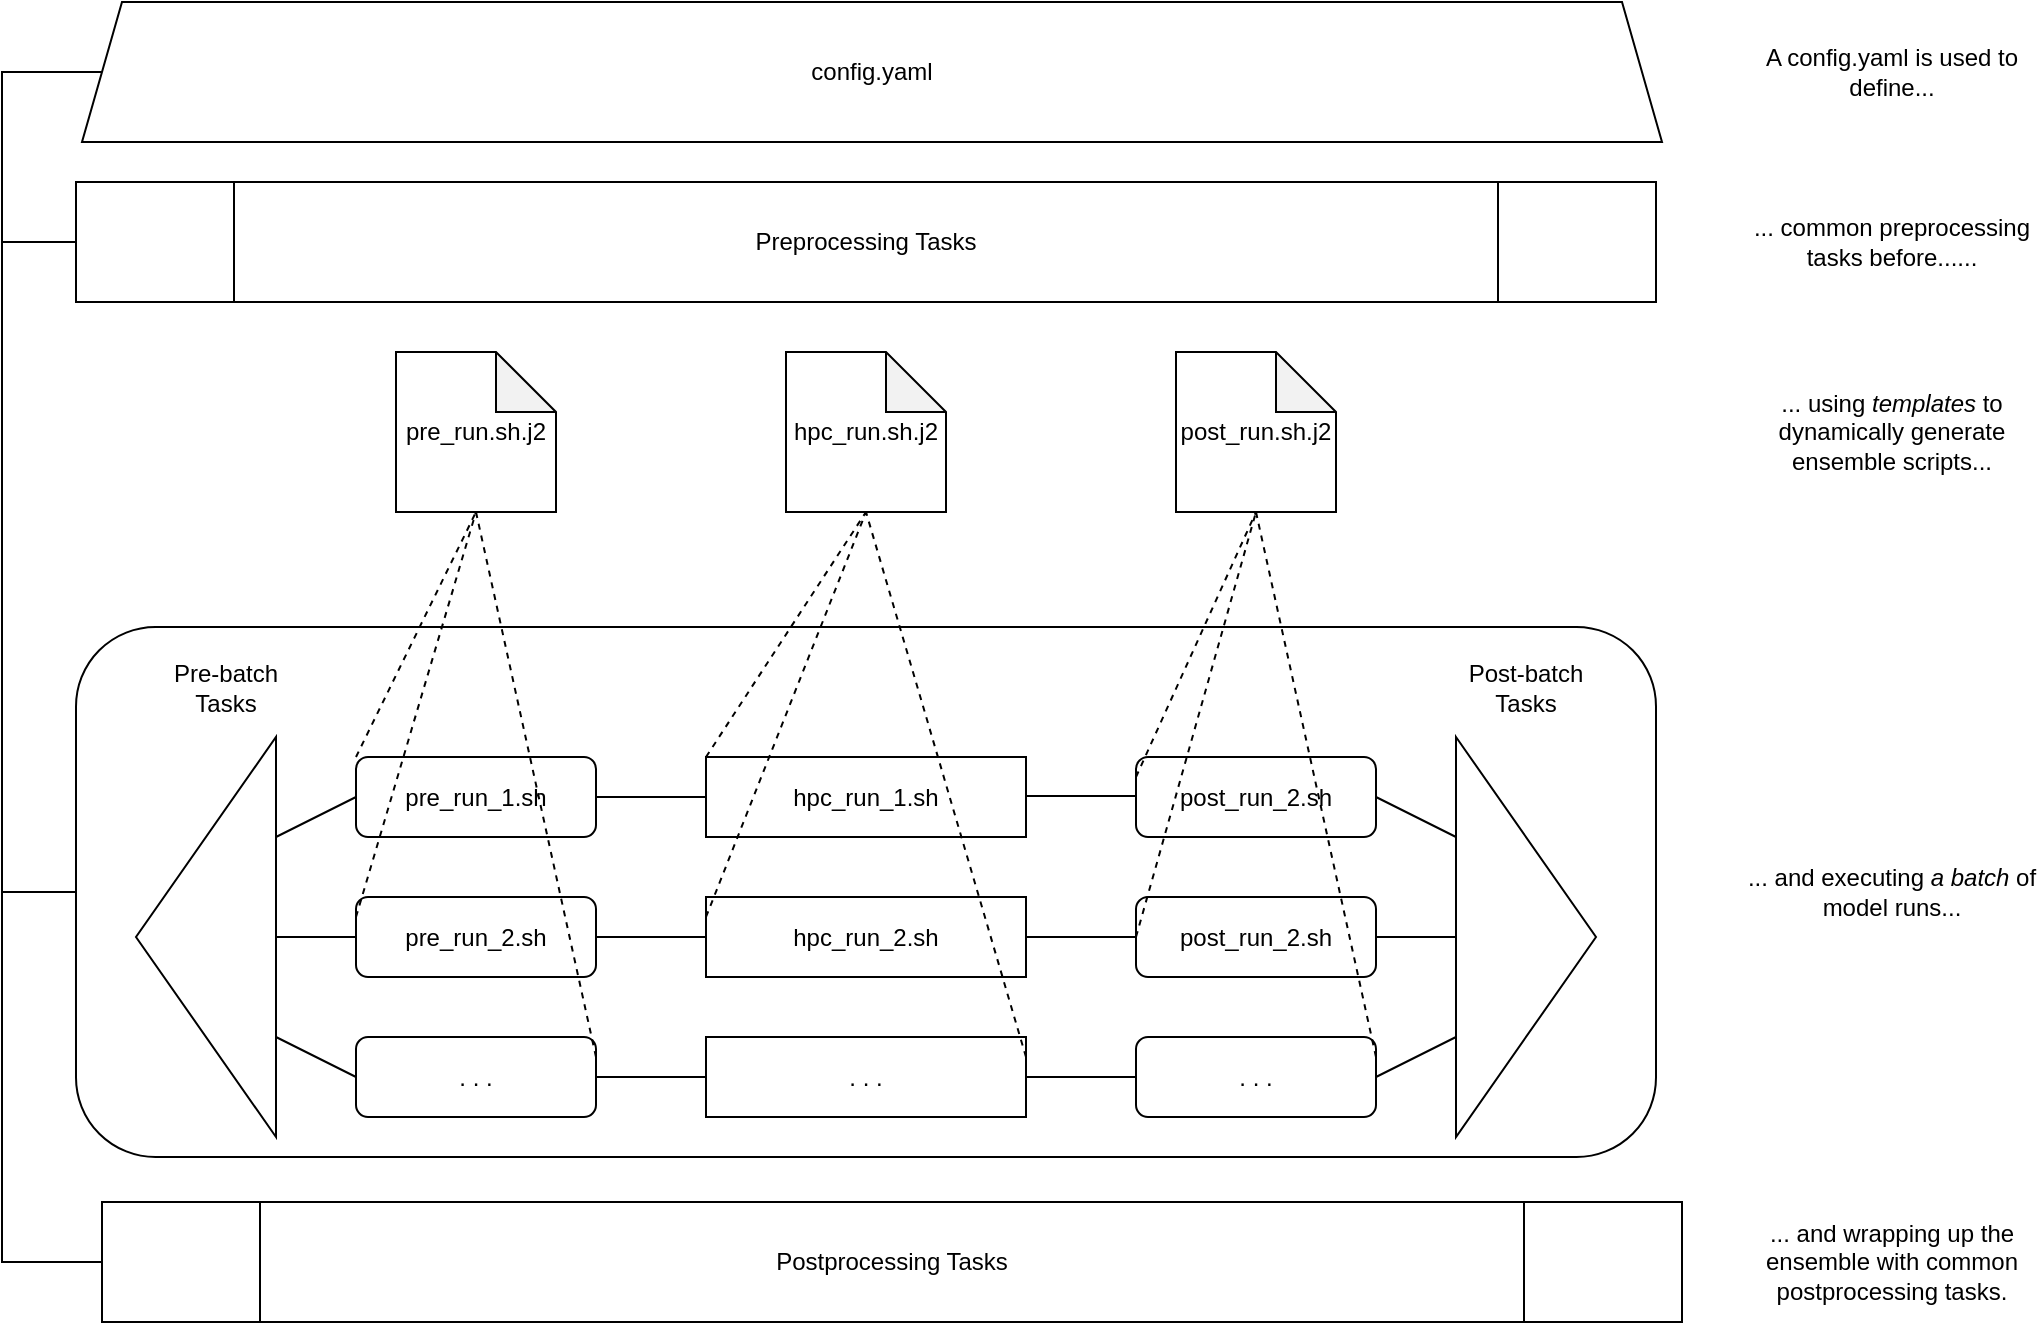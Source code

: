 <mxfile version="26.2.9">
  <diagram name="Page-1" id="6WaNfKOyfQCuohWohq6m">
    <mxGraphModel dx="1428" dy="791" grid="1" gridSize="10" guides="1" tooltips="1" connect="1" arrows="1" fold="1" page="1" pageScale="1" pageWidth="827" pageHeight="1169" math="0" shadow="0">
      <root>
        <mxCell id="0" />
        <mxCell id="1" parent="0" />
        <mxCell id="NFEpop8oXI-uqecMs4Ds-30" value="" style="rounded=1;whiteSpace=wrap;html=1;" parent="1" vertex="1">
          <mxGeometry x="37" y="392.5" width="790" height="265" as="geometry" />
        </mxCell>
        <mxCell id="NsgZoX1miYxkrL8MMz6k-35" value="" style="swimlane;html=1;startSize=20;fontStyle=0;collapsible=0;horizontal=0;swimlaneLine=0;fillColor=none;whiteSpace=wrap;" parent="1" vertex="1">
          <mxGeometry x="352" y="527.5" width="160" height="40" as="geometry" />
        </mxCell>
        <mxCell id="NsgZoX1miYxkrL8MMz6k-36" value="hpc_run_2.sh" style="text;html=1;align=center;verticalAlign=middle;whiteSpace=wrap;rounded=0;" parent="NsgZoX1miYxkrL8MMz6k-35" vertex="1">
          <mxGeometry x="35" y="5" width="90" height="30" as="geometry" />
        </mxCell>
        <mxCell id="NsgZoX1miYxkrL8MMz6k-37" value="" style="swimlane;html=1;startSize=20;fontStyle=0;collapsible=0;horizontal=0;swimlaneLine=0;fillColor=none;whiteSpace=wrap;" parent="1" vertex="1">
          <mxGeometry x="352" y="597.5" width="160" height="40" as="geometry" />
        </mxCell>
        <mxCell id="NsgZoX1miYxkrL8MMz6k-38" value=". . ." style="text;html=1;align=center;verticalAlign=middle;whiteSpace=wrap;rounded=0;" parent="NsgZoX1miYxkrL8MMz6k-37" vertex="1">
          <mxGeometry x="35" y="5" width="90" height="30" as="geometry" />
        </mxCell>
        <mxCell id="NsgZoX1miYxkrL8MMz6k-39" value="" style="swimlane;html=1;startSize=20;fontStyle=0;collapsible=0;horizontal=0;swimlaneLine=0;fillColor=none;whiteSpace=wrap;" parent="1" vertex="1">
          <mxGeometry x="352" y="457.5" width="160" height="40" as="geometry" />
        </mxCell>
        <mxCell id="NsgZoX1miYxkrL8MMz6k-40" value="hpc_run_1.sh" style="text;html=1;align=center;verticalAlign=middle;whiteSpace=wrap;rounded=0;" parent="NsgZoX1miYxkrL8MMz6k-39" vertex="1">
          <mxGeometry x="35" y="5" width="90" height="30" as="geometry" />
        </mxCell>
        <mxCell id="NsgZoX1miYxkrL8MMz6k-49" value="Pre-batch&lt;div&gt;Tasks&lt;/div&gt;" style="text;html=1;align=center;verticalAlign=middle;whiteSpace=wrap;rounded=0;" parent="1" vertex="1">
          <mxGeometry x="67" y="407.5" width="90" height="30" as="geometry" />
        </mxCell>
        <mxCell id="NFEpop8oXI-uqecMs4Ds-1" value="Post-batch Tasks" style="text;html=1;align=center;verticalAlign=middle;whiteSpace=wrap;rounded=0;" parent="1" vertex="1">
          <mxGeometry x="717" y="407.5" width="90" height="30" as="geometry" />
        </mxCell>
        <mxCell id="NFEpop8oXI-uqecMs4Ds-3" value="pre_run.sh.j2&lt;span style=&quot;color: rgba(0, 0, 0, 0); font-family: monospace; font-size: 0px; text-align: start; text-wrap-mode: nowrap;&quot;&gt;%3CmxGraphModel%3E%3Croot%3E%3CmxCell%20id%3D%220%22%2F%3E%3CmxCell%20id%3D%221%22%20parent%3D%220%22%2F%3E%3CmxCell%20id%3D%222%22%20value%3D%22Pre-batch%20Task%22%20style%3D%22text%3Bhtml%3D1%3Balign%3Dcenter%3BverticalAlign%3Dmiddle%3BwhiteSpace%3Dwrap%3Brounded%3D0%3B%22%20vertex%3D%221%22%20parent%3D%221%22%3E%3CmxGeometry%20x%3D%22-120%22%20y%3D%22370%22%20width%3D%2290%22%20height%3D%2230%22%20as%3D%22geometry%22%2F%3E%3C%2FmxCell%3E%3C%2Froot%3E%3C%2FmxGraphModel%3E&lt;/span&gt;" style="shape=note;whiteSpace=wrap;html=1;backgroundOutline=1;darkOpacity=0.05;" parent="1" vertex="1">
          <mxGeometry x="197" y="255" width="80" height="80" as="geometry" />
        </mxCell>
        <mxCell id="NFEpop8oXI-uqecMs4Ds-7" value="config.yaml" style="shape=trapezoid;perimeter=trapezoidPerimeter;whiteSpace=wrap;html=1;fixedSize=1;" parent="1" vertex="1">
          <mxGeometry x="40" y="80" width="790" height="70" as="geometry" />
        </mxCell>
        <mxCell id="NFEpop8oXI-uqecMs4Ds-15" value="" style="triangle;whiteSpace=wrap;html=1;rotation=-180;" parent="1" vertex="1">
          <mxGeometry x="67" y="447.5" width="70" height="200" as="geometry" />
        </mxCell>
        <mxCell id="NFEpop8oXI-uqecMs4Ds-16" value="pre_run_1.sh" style="rounded=1;whiteSpace=wrap;html=1;" parent="1" vertex="1">
          <mxGeometry x="177" y="457.5" width="120" height="40" as="geometry" />
        </mxCell>
        <mxCell id="NFEpop8oXI-uqecMs4Ds-19" value="pre_run_2.sh" style="rounded=1;whiteSpace=wrap;html=1;" parent="1" vertex="1">
          <mxGeometry x="177" y="527.5" width="120" height="40" as="geometry" />
        </mxCell>
        <mxCell id="NFEpop8oXI-uqecMs4Ds-20" value=". . ." style="rounded=1;whiteSpace=wrap;html=1;" parent="1" vertex="1">
          <mxGeometry x="177" y="597.5" width="120" height="40" as="geometry" />
        </mxCell>
        <mxCell id="NFEpop8oXI-uqecMs4Ds-21" value="post_run_2.sh" style="rounded=1;whiteSpace=wrap;html=1;" parent="1" vertex="1">
          <mxGeometry x="567" y="457.5" width="120" height="40" as="geometry" />
        </mxCell>
        <mxCell id="NFEpop8oXI-uqecMs4Ds-22" value="post_run_2.sh" style="rounded=1;whiteSpace=wrap;html=1;" parent="1" vertex="1">
          <mxGeometry x="567" y="527.5" width="120" height="40" as="geometry" />
        </mxCell>
        <mxCell id="NFEpop8oXI-uqecMs4Ds-23" value=". . ." style="rounded=1;whiteSpace=wrap;html=1;" parent="1" vertex="1">
          <mxGeometry x="567" y="597.5" width="120" height="40" as="geometry" />
        </mxCell>
        <mxCell id="NFEpop8oXI-uqecMs4Ds-24" value="" style="triangle;whiteSpace=wrap;html=1;rotation=0;" parent="1" vertex="1">
          <mxGeometry x="727" y="447.5" width="70" height="200" as="geometry" />
        </mxCell>
        <mxCell id="NFEpop8oXI-uqecMs4Ds-25" value="hpc_run.sh.j2" style="shape=note;whiteSpace=wrap;html=1;backgroundOutline=1;darkOpacity=0.05;" parent="1" vertex="1">
          <mxGeometry x="392" y="255" width="80" height="80" as="geometry" />
        </mxCell>
        <mxCell id="NFEpop8oXI-uqecMs4Ds-26" value="post_run.sh.j2&lt;span style=&quot;color: rgba(0, 0, 0, 0); font-family: monospace; font-size: 0px; text-align: start; text-wrap-mode: nowrap;&quot;&gt;%3CmxGraphModel%3E%3Croot%3E%3CmxCell%20id%3D%220%22%2F%3E%3CmxCell%20id%3D%221%22%20parent%3D%220%22%2F%3E%3CmxCell%20id%3D%222%22%20value%3D%22Pre-batch%20Task%22%20style%3D%22text%3Bhtml%3D1%3Balign%3Dcenter%3BverticalAlign%3Dmiddle%3BwhiteSpace%3Dwrap%3Brounded%3D0%3B%22%20vertex%3D%221%22%20parent%3D%221%22%3E%3CmxGeometry%20x%3D%22-120%22%20y%3D%22370%22%20width%3D%2290%22%20height%3D%2230%22%20as%3D%22geometry%22%2F%3E%3C%2FmxCell%3E%3C%2Froot%3E%3C%2FmxGraphModel%3E&lt;/span&gt;" style="shape=note;whiteSpace=wrap;html=1;backgroundOutline=1;darkOpacity=0.05;" parent="1" vertex="1">
          <mxGeometry x="587" y="255" width="80" height="80" as="geometry" />
        </mxCell>
        <mxCell id="NFEpop8oXI-uqecMs4Ds-27" value="A config.yaml is used to define..." style="text;html=1;align=center;verticalAlign=middle;whiteSpace=wrap;rounded=0;" parent="1" vertex="1">
          <mxGeometry x="870" y="90" width="150" height="50" as="geometry" />
        </mxCell>
        <mxCell id="NFEpop8oXI-uqecMs4Ds-28" value="... using &lt;i&gt;templates&lt;/i&gt; to dynamically generate ensemble scripts..." style="text;html=1;align=center;verticalAlign=middle;whiteSpace=wrap;rounded=0;" parent="1" vertex="1">
          <mxGeometry x="870" y="270" width="150" height="50" as="geometry" />
        </mxCell>
        <mxCell id="NFEpop8oXI-uqecMs4Ds-29" value="... and executing&amp;nbsp;&lt;i&gt;a batch&lt;/i&gt; of model runs..." style="text;html=1;align=center;verticalAlign=middle;whiteSpace=wrap;rounded=0;" parent="1" vertex="1">
          <mxGeometry x="870" y="500" width="150" height="50" as="geometry" />
        </mxCell>
        <mxCell id="NFEpop8oXI-uqecMs4Ds-36" value="" style="endArrow=none;html=1;rounded=0;entryX=0;entryY=0.5;entryDx=0;entryDy=0;exitX=1;exitY=0.5;exitDx=0;exitDy=0;" parent="1" source="NFEpop8oXI-uqecMs4Ds-16" target="NsgZoX1miYxkrL8MMz6k-39" edge="1">
          <mxGeometry width="50" height="50" relative="1" as="geometry">
            <mxPoint x="297" y="365" as="sourcePoint" />
            <mxPoint x="347" y="315" as="targetPoint" />
          </mxGeometry>
        </mxCell>
        <mxCell id="NFEpop8oXI-uqecMs4Ds-37" value="" style="endArrow=none;html=1;rounded=0;entryX=0;entryY=0.5;entryDx=0;entryDy=0;exitX=1;exitY=0.5;exitDx=0;exitDy=0;" parent="1" source="NFEpop8oXI-uqecMs4Ds-19" target="NsgZoX1miYxkrL8MMz6k-35" edge="1">
          <mxGeometry width="50" height="50" relative="1" as="geometry">
            <mxPoint x="307" y="488" as="sourcePoint" />
            <mxPoint x="362" y="488" as="targetPoint" />
          </mxGeometry>
        </mxCell>
        <mxCell id="NFEpop8oXI-uqecMs4Ds-38" value="" style="endArrow=none;html=1;rounded=0;entryX=0;entryY=0.5;entryDx=0;entryDy=0;exitX=1;exitY=0.5;exitDx=0;exitDy=0;" parent="1" source="NFEpop8oXI-uqecMs4Ds-20" target="NsgZoX1miYxkrL8MMz6k-37" edge="1">
          <mxGeometry width="50" height="50" relative="1" as="geometry">
            <mxPoint x="307" y="558" as="sourcePoint" />
            <mxPoint x="362" y="558" as="targetPoint" />
          </mxGeometry>
        </mxCell>
        <mxCell id="NFEpop8oXI-uqecMs4Ds-39" value="" style="endArrow=none;html=1;rounded=0;entryX=0;entryY=0.5;entryDx=0;entryDy=0;exitX=1;exitY=0.5;exitDx=0;exitDy=0;" parent="1" edge="1">
          <mxGeometry width="50" height="50" relative="1" as="geometry">
            <mxPoint x="512" y="477" as="sourcePoint" />
            <mxPoint x="567" y="477" as="targetPoint" />
          </mxGeometry>
        </mxCell>
        <mxCell id="NFEpop8oXI-uqecMs4Ds-40" value="" style="endArrow=none;html=1;rounded=0;entryX=0;entryY=0.5;entryDx=0;entryDy=0;exitX=1;exitY=0.5;exitDx=0;exitDy=0;" parent="1" source="NsgZoX1miYxkrL8MMz6k-35" target="NFEpop8oXI-uqecMs4Ds-22" edge="1">
          <mxGeometry width="50" height="50" relative="1" as="geometry">
            <mxPoint x="522" y="487" as="sourcePoint" />
            <mxPoint x="577" y="487" as="targetPoint" />
          </mxGeometry>
        </mxCell>
        <mxCell id="NFEpop8oXI-uqecMs4Ds-41" value="" style="endArrow=none;html=1;rounded=0;entryX=0;entryY=0.5;entryDx=0;entryDy=0;exitX=1;exitY=0.5;exitDx=0;exitDy=0;" parent="1" source="NsgZoX1miYxkrL8MMz6k-37" target="NFEpop8oXI-uqecMs4Ds-23" edge="1">
          <mxGeometry width="50" height="50" relative="1" as="geometry">
            <mxPoint x="522" y="558" as="sourcePoint" />
            <mxPoint x="577" y="558" as="targetPoint" />
          </mxGeometry>
        </mxCell>
        <mxCell id="NFEpop8oXI-uqecMs4Ds-42" value="" style="endArrow=none;html=1;rounded=0;entryX=1;entryY=0.5;entryDx=0;entryDy=0;exitX=0;exitY=0.75;exitDx=0;exitDy=0;" parent="1" source="NFEpop8oXI-uqecMs4Ds-24" target="NFEpop8oXI-uqecMs4Ds-23" edge="1">
          <mxGeometry width="50" height="50" relative="1" as="geometry">
            <mxPoint x="522" y="628" as="sourcePoint" />
            <mxPoint x="577" y="628" as="targetPoint" />
          </mxGeometry>
        </mxCell>
        <mxCell id="NFEpop8oXI-uqecMs4Ds-43" value="" style="endArrow=none;html=1;rounded=0;entryX=1;entryY=0.5;entryDx=0;entryDy=0;exitX=0;exitY=0.25;exitDx=0;exitDy=0;" parent="1" source="NFEpop8oXI-uqecMs4Ds-24" target="NFEpop8oXI-uqecMs4Ds-21" edge="1">
          <mxGeometry width="50" height="50" relative="1" as="geometry">
            <mxPoint x="737" y="608" as="sourcePoint" />
            <mxPoint x="697" y="628" as="targetPoint" />
          </mxGeometry>
        </mxCell>
        <mxCell id="NFEpop8oXI-uqecMs4Ds-44" value="" style="endArrow=none;html=1;rounded=0;entryX=1;entryY=0.5;entryDx=0;entryDy=0;exitX=0;exitY=0.5;exitDx=0;exitDy=0;" parent="1" source="NFEpop8oXI-uqecMs4Ds-24" target="NFEpop8oXI-uqecMs4Ds-22" edge="1">
          <mxGeometry width="50" height="50" relative="1" as="geometry">
            <mxPoint x="737" y="508" as="sourcePoint" />
            <mxPoint x="697" y="488" as="targetPoint" />
          </mxGeometry>
        </mxCell>
        <mxCell id="NFEpop8oXI-uqecMs4Ds-45" value="" style="endArrow=none;html=1;rounded=0;entryX=0;entryY=0.75;entryDx=0;entryDy=0;exitX=0;exitY=0.5;exitDx=0;exitDy=0;" parent="1" source="NFEpop8oXI-uqecMs4Ds-16" target="NFEpop8oXI-uqecMs4Ds-15" edge="1">
          <mxGeometry width="50" height="50" relative="1" as="geometry">
            <mxPoint x="737" y="558" as="sourcePoint" />
            <mxPoint x="697" y="558" as="targetPoint" />
          </mxGeometry>
        </mxCell>
        <mxCell id="NFEpop8oXI-uqecMs4Ds-46" value="" style="endArrow=none;html=1;rounded=0;entryX=0;entryY=0.5;entryDx=0;entryDy=0;exitX=0;exitY=0.5;exitDx=0;exitDy=0;" parent="1" source="NFEpop8oXI-uqecMs4Ds-19" target="NFEpop8oXI-uqecMs4Ds-15" edge="1">
          <mxGeometry width="50" height="50" relative="1" as="geometry">
            <mxPoint x="187" y="488" as="sourcePoint" />
            <mxPoint x="147" y="508" as="targetPoint" />
          </mxGeometry>
        </mxCell>
        <mxCell id="NFEpop8oXI-uqecMs4Ds-47" value="" style="endArrow=none;html=1;rounded=0;entryX=0;entryY=0.25;entryDx=0;entryDy=0;exitX=0;exitY=0.5;exitDx=0;exitDy=0;" parent="1" source="NFEpop8oXI-uqecMs4Ds-20" target="NFEpop8oXI-uqecMs4Ds-15" edge="1">
          <mxGeometry width="50" height="50" relative="1" as="geometry">
            <mxPoint x="187" y="558" as="sourcePoint" />
            <mxPoint x="147" y="558" as="targetPoint" />
          </mxGeometry>
        </mxCell>
        <mxCell id="NFEpop8oXI-uqecMs4Ds-49" value="" style="endArrow=none;dashed=1;html=1;rounded=0;entryX=0.5;entryY=1;entryDx=0;entryDy=0;entryPerimeter=0;exitX=0;exitY=0;exitDx=0;exitDy=0;" parent="1" source="NFEpop8oXI-uqecMs4Ds-16" target="NFEpop8oXI-uqecMs4Ds-3" edge="1">
          <mxGeometry width="50" height="50" relative="1" as="geometry">
            <mxPoint x="297" y="365" as="sourcePoint" />
            <mxPoint x="347" y="315" as="targetPoint" />
          </mxGeometry>
        </mxCell>
        <mxCell id="NFEpop8oXI-uqecMs4Ds-50" value="" style="endArrow=none;dashed=1;html=1;rounded=0;entryX=0.5;entryY=1;entryDx=0;entryDy=0;entryPerimeter=0;exitX=0;exitY=0.25;exitDx=0;exitDy=0;" parent="1" source="NFEpop8oXI-uqecMs4Ds-19" target="NFEpop8oXI-uqecMs4Ds-3" edge="1">
          <mxGeometry width="50" height="50" relative="1" as="geometry">
            <mxPoint x="187" y="468" as="sourcePoint" />
            <mxPoint x="247" y="345" as="targetPoint" />
          </mxGeometry>
        </mxCell>
        <mxCell id="NFEpop8oXI-uqecMs4Ds-51" value="" style="endArrow=none;dashed=1;html=1;rounded=0;entryX=0.5;entryY=1;entryDx=0;entryDy=0;entryPerimeter=0;exitX=1;exitY=0.25;exitDx=0;exitDy=0;" parent="1" source="NFEpop8oXI-uqecMs4Ds-20" target="NFEpop8oXI-uqecMs4Ds-3" edge="1">
          <mxGeometry width="50" height="50" relative="1" as="geometry">
            <mxPoint x="187" y="548" as="sourcePoint" />
            <mxPoint x="247" y="345" as="targetPoint" />
          </mxGeometry>
        </mxCell>
        <mxCell id="NFEpop8oXI-uqecMs4Ds-52" value="" style="endArrow=none;dashed=1;html=1;rounded=0;entryX=0.5;entryY=1;entryDx=0;entryDy=0;entryPerimeter=0;exitX=0;exitY=0;exitDx=0;exitDy=0;" parent="1" source="NsgZoX1miYxkrL8MMz6k-39" target="NFEpop8oXI-uqecMs4Ds-25" edge="1">
          <mxGeometry width="50" height="50" relative="1" as="geometry">
            <mxPoint x="307" y="608" as="sourcePoint" />
            <mxPoint x="247" y="345" as="targetPoint" />
          </mxGeometry>
        </mxCell>
        <mxCell id="NFEpop8oXI-uqecMs4Ds-53" value="" style="endArrow=none;dashed=1;html=1;rounded=0;entryX=0.5;entryY=1;entryDx=0;entryDy=0;entryPerimeter=0;exitX=0;exitY=0.25;exitDx=0;exitDy=0;" parent="1" source="NsgZoX1miYxkrL8MMz6k-35" target="NFEpop8oXI-uqecMs4Ds-25" edge="1">
          <mxGeometry width="50" height="50" relative="1" as="geometry">
            <mxPoint x="362" y="468" as="sourcePoint" />
            <mxPoint x="442" y="345" as="targetPoint" />
          </mxGeometry>
        </mxCell>
        <mxCell id="NFEpop8oXI-uqecMs4Ds-54" value="" style="endArrow=none;dashed=1;html=1;rounded=0;entryX=0.5;entryY=1;entryDx=0;entryDy=0;entryPerimeter=0;exitX=1;exitY=0.25;exitDx=0;exitDy=0;" parent="1" source="NsgZoX1miYxkrL8MMz6k-37" target="NFEpop8oXI-uqecMs4Ds-25" edge="1">
          <mxGeometry width="50" height="50" relative="1" as="geometry">
            <mxPoint x="497" y="595" as="sourcePoint" />
            <mxPoint x="442" y="345" as="targetPoint" />
          </mxGeometry>
        </mxCell>
        <mxCell id="NFEpop8oXI-uqecMs4Ds-55" value="" style="endArrow=none;dashed=1;html=1;rounded=0;entryX=0.5;entryY=1;entryDx=0;entryDy=0;entryPerimeter=0;exitX=0;exitY=0.25;exitDx=0;exitDy=0;" parent="1" source="NFEpop8oXI-uqecMs4Ds-21" target="NFEpop8oXI-uqecMs4Ds-26" edge="1">
          <mxGeometry width="50" height="50" relative="1" as="geometry">
            <mxPoint x="522" y="618" as="sourcePoint" />
            <mxPoint x="442" y="345" as="targetPoint" />
          </mxGeometry>
        </mxCell>
        <mxCell id="NFEpop8oXI-uqecMs4Ds-56" value="" style="endArrow=none;dashed=1;html=1;rounded=0;entryX=0.5;entryY=1;entryDx=0;entryDy=0;entryPerimeter=0;exitX=0;exitY=0.5;exitDx=0;exitDy=0;" parent="1" source="NFEpop8oXI-uqecMs4Ds-22" target="NFEpop8oXI-uqecMs4Ds-26" edge="1">
          <mxGeometry width="50" height="50" relative="1" as="geometry">
            <mxPoint x="577" y="478" as="sourcePoint" />
            <mxPoint x="637" y="345" as="targetPoint" />
          </mxGeometry>
        </mxCell>
        <mxCell id="NFEpop8oXI-uqecMs4Ds-57" value="" style="endArrow=none;dashed=1;html=1;rounded=0;entryX=0.5;entryY=1;entryDx=0;entryDy=0;entryPerimeter=0;exitX=1;exitY=0.25;exitDx=0;exitDy=0;" parent="1" source="NFEpop8oXI-uqecMs4Ds-23" target="NFEpop8oXI-uqecMs4Ds-26" edge="1">
          <mxGeometry width="50" height="50" relative="1" as="geometry">
            <mxPoint x="577" y="558" as="sourcePoint" />
            <mxPoint x="637" y="345" as="targetPoint" />
          </mxGeometry>
        </mxCell>
        <mxCell id="NFEpop8oXI-uqecMs4Ds-67" value="Preprocessing Tasks" style="shape=process;whiteSpace=wrap;html=1;backgroundOutline=1;" parent="1" vertex="1">
          <mxGeometry x="37" y="170" width="790" height="60" as="geometry" />
        </mxCell>
        <mxCell id="NFEpop8oXI-uqecMs4Ds-68" value="... common preprocessing tasks before......" style="text;html=1;align=center;verticalAlign=middle;whiteSpace=wrap;rounded=0;" parent="1" vertex="1">
          <mxGeometry x="870" y="175" width="150" height="50" as="geometry" />
        </mxCell>
        <mxCell id="NFEpop8oXI-uqecMs4Ds-69" value="Postprocessing Tasks" style="shape=process;whiteSpace=wrap;html=1;backgroundOutline=1;" parent="1" vertex="1">
          <mxGeometry x="50" y="680" width="790" height="60" as="geometry" />
        </mxCell>
        <mxCell id="NFEpop8oXI-uqecMs4Ds-70" value="... and wrapping up the ensemble with common postprocessing tasks." style="text;html=1;align=center;verticalAlign=middle;whiteSpace=wrap;rounded=0;" parent="1" vertex="1">
          <mxGeometry x="870" y="685" width="150" height="50" as="geometry" />
        </mxCell>
        <mxCell id="NFEpop8oXI-uqecMs4Ds-71" value="" style="endArrow=none;html=1;rounded=0;entryX=0;entryY=0.5;entryDx=0;entryDy=0;exitX=0;exitY=0.5;exitDx=0;exitDy=0;" parent="1" source="NFEpop8oXI-uqecMs4Ds-69" target="NFEpop8oXI-uqecMs4Ds-7" edge="1">
          <mxGeometry width="50" height="50" relative="1" as="geometry">
            <mxPoint x="470" y="430" as="sourcePoint" />
            <mxPoint x="520" y="380" as="targetPoint" />
            <Array as="points">
              <mxPoint y="710" />
              <mxPoint y="115" />
            </Array>
          </mxGeometry>
        </mxCell>
        <mxCell id="NFEpop8oXI-uqecMs4Ds-72" value="" style="endArrow=none;html=1;rounded=0;exitX=0;exitY=0.5;exitDx=0;exitDy=0;" parent="1" source="NFEpop8oXI-uqecMs4Ds-67" edge="1">
          <mxGeometry width="50" height="50" relative="1" as="geometry">
            <mxPoint x="470" y="430" as="sourcePoint" />
            <mxPoint y="200" as="targetPoint" />
          </mxGeometry>
        </mxCell>
        <mxCell id="NFEpop8oXI-uqecMs4Ds-73" value="" style="endArrow=none;html=1;rounded=0;exitX=0;exitY=0.5;exitDx=0;exitDy=0;" parent="1" source="NFEpop8oXI-uqecMs4Ds-30" edge="1">
          <mxGeometry width="50" height="50" relative="1" as="geometry">
            <mxPoint x="50" y="240" as="sourcePoint" />
            <mxPoint y="525" as="targetPoint" />
          </mxGeometry>
        </mxCell>
      </root>
    </mxGraphModel>
  </diagram>
</mxfile>

